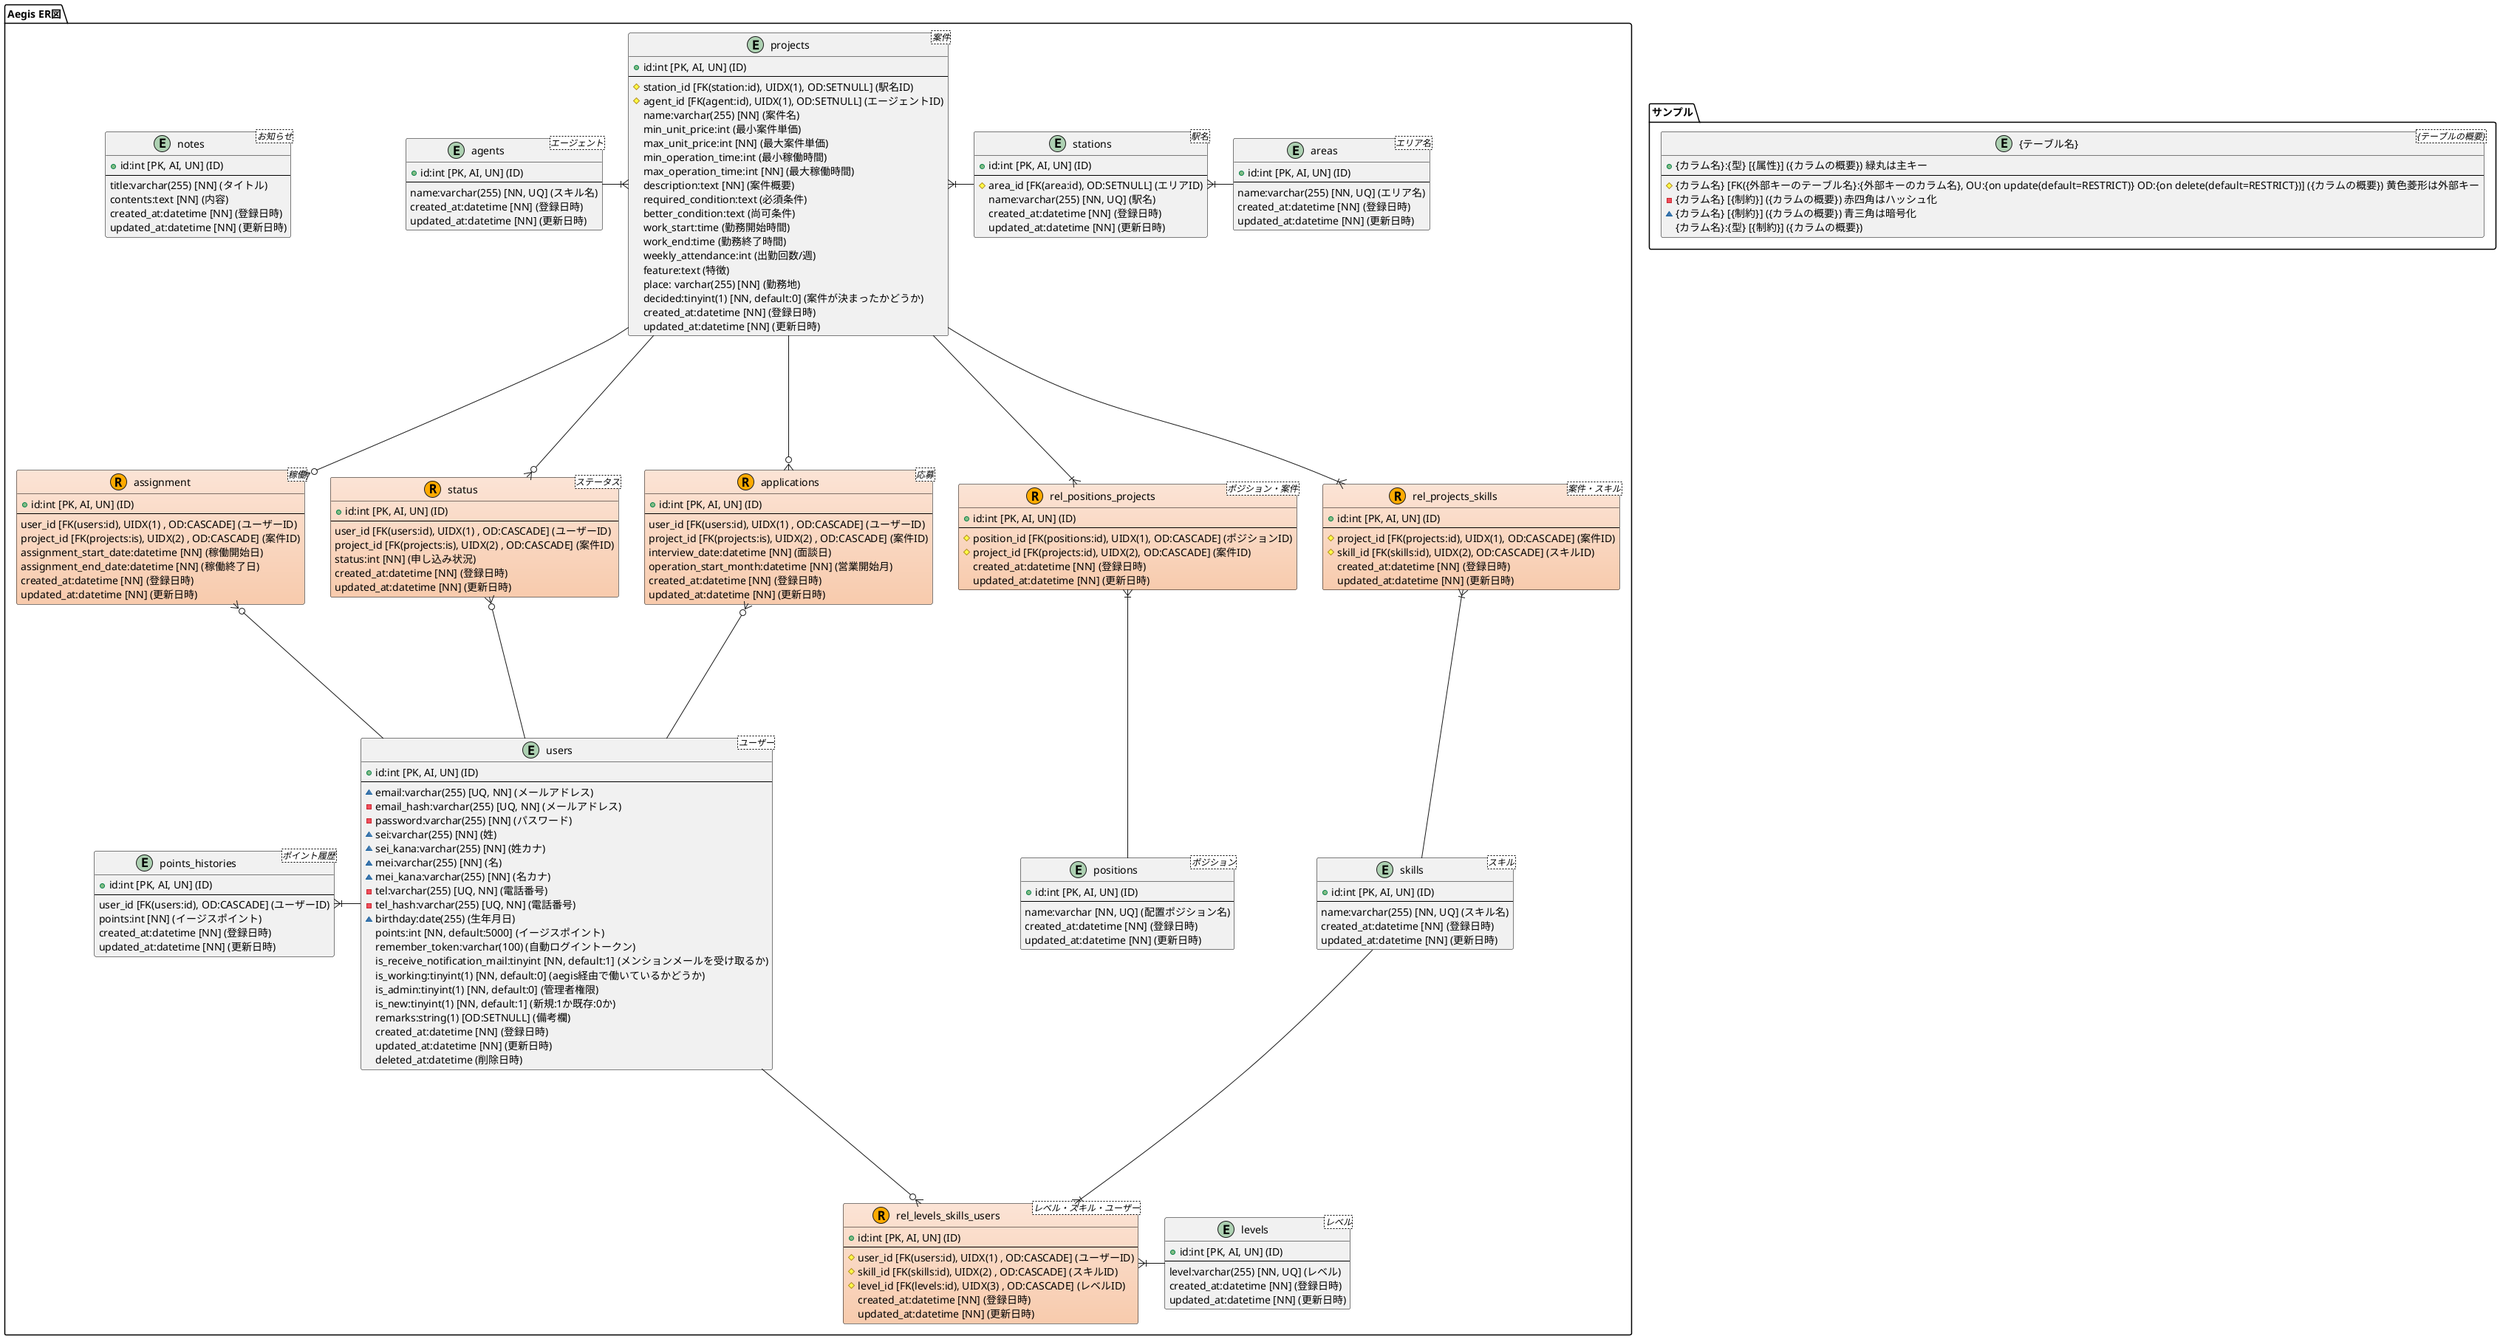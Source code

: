 @startuml

!define RELATION_ENTITY #FCE4D6-F8CBAD
!define RELATION_MARK_COLOR FFAA00

/'
デフォルトのスタイルを設定
'/
skinparam class {
    BorderColor Black
}

package "サンプル" as sample  {
    entity "{テーブル名}" as samples <{テーブルの概要}>  {
        + {カラム名}:{型} [{属性}] ({カラムの概要}) 緑丸は主キー
        --
        # {カラム名} [FK({外部キーのテーブル名}:{外部キーのカラム名}, OU:{on update(default=RESTRICT)} OD:{on delete(default=RESTRICT})] ({カラムの概要}) 黄色菱形は外部キー
        - {カラム名} [{制約}] ({カラムの概要}) 赤四角はハッシュ化
        ~ {カラム名} [{制約}] ({カラムの概要}) 青三角は暗号化
        {カラム名}:{型} [{制約}] ({カラムの概要})
    }
}

package "Aegis ER図" as aegis_erd {
    entity "users" as users <ユーザー> {
        + id:int [PK, AI, UN] (ID)
        ---
        ~ email:varchar(255) [UQ, NN] (メールアドレス)
        - email_hash:varchar(255) [UQ, NN] (メールアドレス)
        - password:varchar(255) [NN] (パスワード)
        ~ sei:varchar(255) [NN] (姓)
        ~ sei_kana:varchar(255) [NN] (姓カナ)
        ~ mei:varchar(255) [NN] (名)
        ~ mei_kana:varchar(255) [NN] (名カナ)
        - tel:varchar(255) [UQ, NN] (電話番号)
        - tel_hash:varchar(255) [UQ, NN] (電話番号)
        ~ birthday:date(255) (生年月日)
        points:int [NN, default:5000] (イージスポイント)
        remember_token:varchar(100) (自動ログイントークン)
        is_receive_notification_mail:tinyint [NN, default:1] (メンションメールを受け取るか)
        is_working:tinyint(1) [NN, default:0] (aegis経由で働いているかどうか)
        is_admin:tinyint(1) [NN, default:0] (管理者権限)
        is_new:tinyint(1) [NN, default:1] (新規:1か既存:0か)
        remarks:string(1) [OD:SETNULL] (備考欄)
        created_at:datetime [NN] (登録日時)
        updated_at:datetime [NN] (更新日時)
        deleted_at:datetime (削除日時)
    }

    entity "skills" as skills <スキル> {
        + id:int [PK, AI, UN] (ID)
        ---
        name:varchar(255) [NN, UQ] (スキル名)
        created_at:datetime [NN] (登録日時)
        updated_at:datetime [NN] (更新日時)
    }

    entity "agents" as agents <エージェント> {
        + id:int [PK, AI, UN] (ID)
        ---
        name:varchar(255) [NN, UQ] (スキル名)
        created_at:datetime [NN] (登録日時)
        updated_at:datetime [NN] (更新日時)
    }

    entity "stations" as stations <駅名> {
        + id:int [PK, AI, UN] (ID)
        ---
        # area_id [FK(area:id), OD:SETNULL] (エリアID)
        name:varchar(255) [NN, UQ] (駅名)
        created_at:datetime [NN] (登録日時)
        updated_at:datetime [NN] (更新日時)
    }

    entity "areas" as areas <エリア名> {
        + id:int [PK, AI, UN] (ID)
        ---
        name:varchar(255) [NN, UQ] (エリア名)
        created_at:datetime [NN] (登録日時)
        updated_at:datetime [NN] (更新日時)
    }

    entity "notes" as notes <お知らせ> {
            + id:int [PK, AI, UN] (ID)
            ---
            title:varchar(255) [NN] (タイトル)
            contents:text [NN] (内容)
            created_at:datetime [NN] (登録日時)
            updated_at:datetime [NN] (更新日時)
    }

    entity "projects" as projects <案件> {
        + id:int [PK, AI, UN] (ID)
        ---
        # station_id [FK(station:id), UIDX(1), OD:SETNULL] (駅名ID)
        # agent_id [FK(agent:id), UIDX(1), OD:SETNULL] (エージェントID)
        name:varchar(255) [NN] (案件名)
        min_unit_price:int (最小案件単価)
        max_unit_price:int [NN] (最大案件単価)
        min_operation_time:int (最小稼働時間)
        max_operation_time:int [NN] (最大稼働時間)
        description:text [NN] (案件概要)
        required_condition:text (必須条件)
        better_condition:text (尚可条件)
        work_start:time (勤務開始時間)
        work_end:time (勤務終了時間)
        weekly_attendance:int (出勤回数/週)
        feature:text (特徴)
        place: varchar(255) [NN] (勤務地)
        decided:tinyint(1) [NN, default:0] (案件が決まったかどうか)
        created_at:datetime [NN] (登録日時)
        updated_at:datetime [NN] (更新日時)
    }

    entity "rel_projects_skills" as rel_projects_skills <案件・スキル> <<R, RELATION_MARK_COLOR>> RELATION_ENTITY {
        + id:int [PK, AI, UN] (ID)
        ---
        # project_id [FK(projects:id), UIDX(1), OD:CASCADE] (案件ID)
        # skill_id [FK(skills:id), UIDX(2), OD:CASCADE] (スキルID)
        created_at:datetime [NN] (登録日時)
        updated_at:datetime [NN] (更新日時)
    } 

    entity "positions" as positions <ポジション> {
        + id:int [PK, AI, UN] (ID)
        ---
        name:varchar [NN, UQ] (配置ポジション名) 
        created_at:datetime [NN] (登録日時)
        updated_at:datetime [NN] (更新日時)
    }

    entity "rel_positions_projects" as rel_positions_projects <ポジション・案件> <<R, RELATION_MARK_COLOR>> RELATION_ENTITY {
        + id:int [PK, AI, UN] (ID)
        ---
        # position_id [FK(positions:id), UIDX(1), OD:CASCADE] (ポジションID)
        # project_id [FK(projects:id), UIDX(2), OD:CASCADE] (案件ID)
        created_at:datetime [NN] (登録日時)
        updated_at:datetime [NN] (更新日時)
    }

    entity "rel_levels_skills_users" as rel_levels_skills_users <レベル・スキル・ユーザー> <<R, RELATION_MARK_COLOR>> RELATION_ENTITY {
        + id:int [PK, AI, UN] (ID)
        ---
        # user_id [FK(users:id), UIDX(1) , OD:CASCADE] (ユーザーID)
        # skill_id [FK(skills:id), UIDX(2) , OD:CASCADE] (スキルID)
        # level_id [FK(levels:id), UIDX(3) , OD:CASCADE] (レベルID)
        created_at:datetime [NN] (登録日時)
        updated_at:datetime [NN] (更新日時)
    }

    entity "levels" as levels <レベル> {
        + id:int [PK, AI, UN] (ID)
        ---
        level:varchar(255) [NN, UQ] (レベル)
        created_at:datetime [NN] (登録日時)
        updated_at:datetime [NN] (更新日時)
    }

    entity "applications" as applications <応募> <<R, RELATION_MARK_COLOR>> RELATION_ENTITY {
        + id:int [PK, AI, UN] (ID)
        ---
        user_id [FK(users:id), UIDX(1) , OD:CASCADE] (ユーザーID)
        project_id [FK(projects:is), UIDX(2) , OD:CASCADE] (案件ID)
        interview_date:datetime [NN] (面談日)
        operation_start_month:datetime [NN] (営業開始月)
        created_at:datetime [NN] (登録日時)
        updated_at:datetime [NN] (更新日時)
    }

    entity "assignment" as assignment <稼働> <<R, RELATION_MARK_COLOR>> RELATION_ENTITY {
        + id:int [PK, AI, UN] (ID)
        ---
        user_id [FK(users:id), UIDX(1) , OD:CASCADE] (ユーザーID)
        project_id [FK(projects:is), UIDX(2) , OD:CASCADE] (案件ID)
        assignment_start_date:datetime [NN] (稼働開始日)
        assignment_end_date:datetime [NN] (稼働終了日)
        created_at:datetime [NN] (登録日時)
        updated_at:datetime [NN] (更新日時)
    }

    entity "status" as status <ステータス> <<R, RELATION_MARK_COLOR>> RELATION_ENTITY {
            + id:int [PK, AI, UN] (ID)
            ---
            user_id [FK(users:id), UIDX(1) , OD:CASCADE] (ユーザーID)
            project_id [FK(projects:is), UIDX(2) , OD:CASCADE] (案件ID)
            status:int [NN] (申し込み状況)
            created_at:datetime [NN] (登録日時)
            updated_at:datetime [NN] (更新日時)
    }

    entity "points_histories" as points_histories <ポイント履歴> {
        + id:int [PK, AI, UN] (ID)
        ---
        user_id [FK(users:id), OD:CASCADE] (ユーザーID)
        points:int [NN] (イージスポイント)
        created_at:datetime [NN] (登録日時)
        updated_at:datetime [NN] (更新日時)
    }
}

users       --ri--o{    rel_levels_skills_users
levels      --le--|{    rel_levels_skills_users
skills      --do--|{    rel_levels_skills_users

skills      --up--|{    rel_projects_skills
projects    --do--|{    rel_projects_skills

projects    --do--|{    rel_positions_projects
positions   --up--|{    rel_positions_projects

agents      --ri--|{    projects

stations    --le--|{    projects

areas       --le--|{    stations

users       --up--o{    applications
projects    --do--o{    applications

users       --up--o{    status
projects    --do--o{    status

users       --up--o{    assignment
projects    --do--o{    assignment

users       --le--|{    points_histories
@enduml

